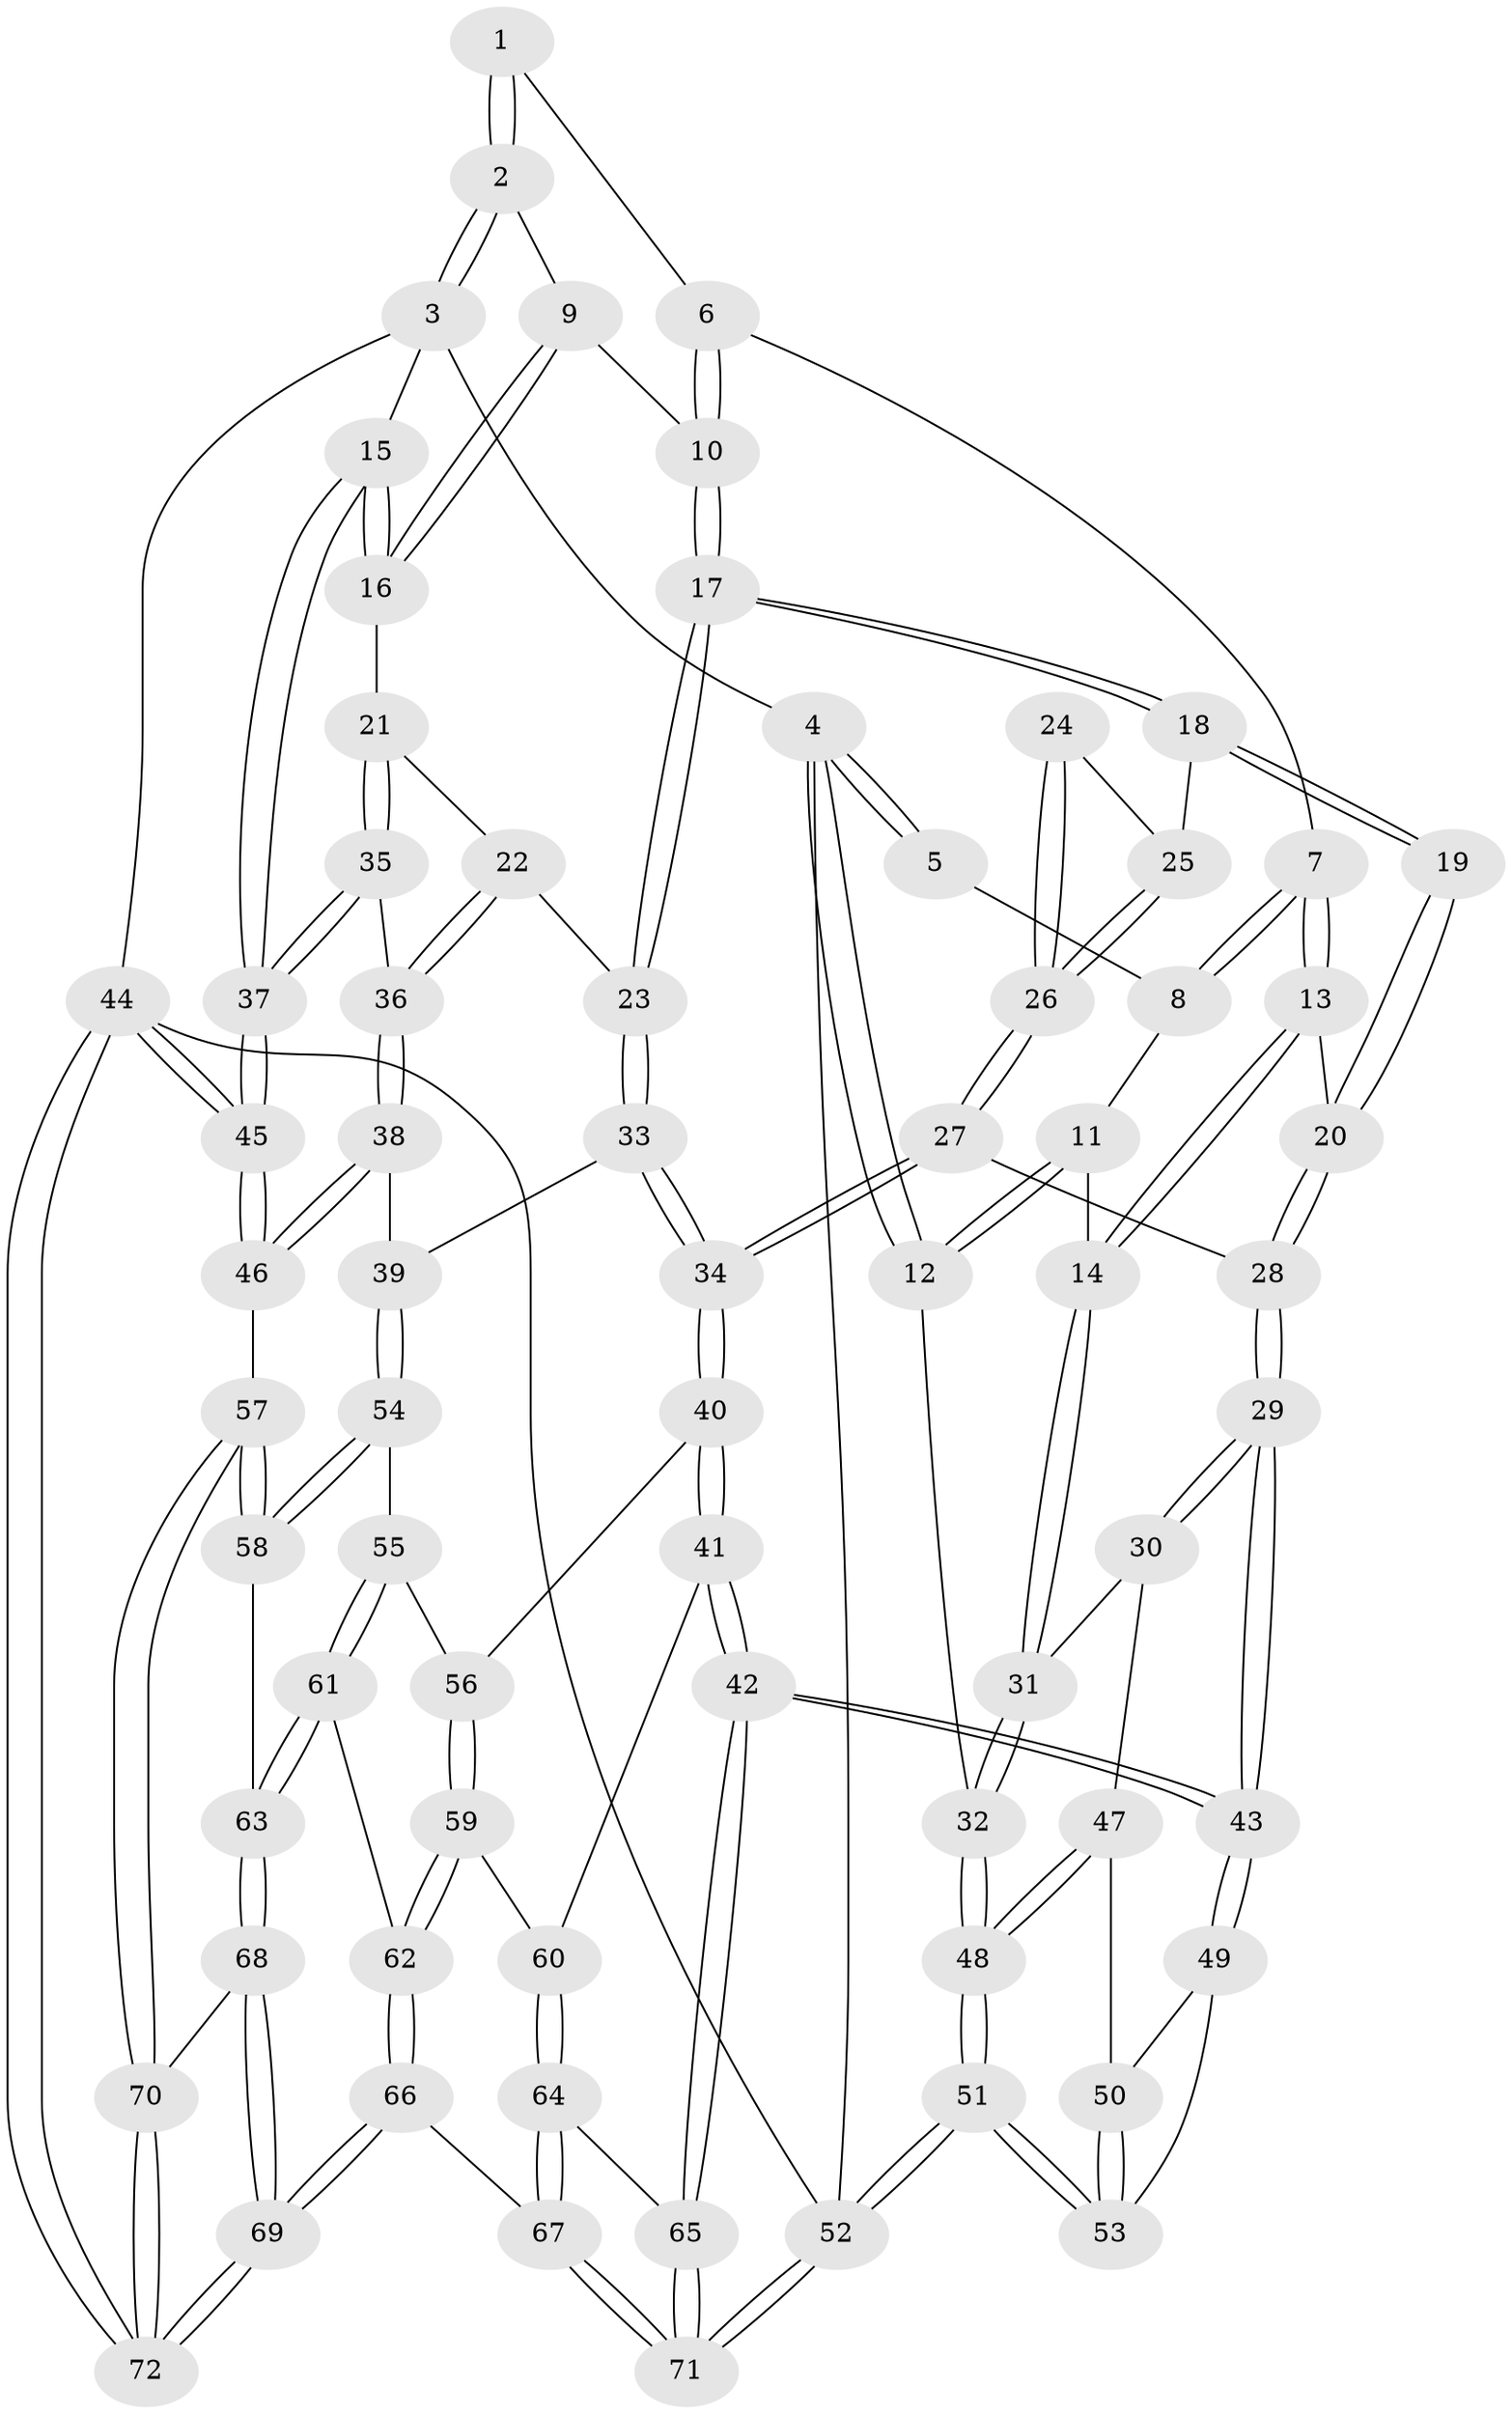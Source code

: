 // coarse degree distribution, {4: 0.4883720930232558, 5: 0.27906976744186046, 8: 0.023255813953488372, 3: 0.16279069767441862, 1: 0.023255813953488372, 6: 0.023255813953488372}
// Generated by graph-tools (version 1.1) at 2025/24/03/03/25 07:24:40]
// undirected, 72 vertices, 177 edges
graph export_dot {
graph [start="1"]
  node [color=gray90,style=filled];
  1 [pos="+0.32976552219676053+0"];
  2 [pos="+0.7986841577728774+0"];
  3 [pos="+1+0"];
  4 [pos="+0+0"];
  5 [pos="+0.03439546543132507+0"];
  6 [pos="+0.3148089801481839+0.12662104895772178"];
  7 [pos="+0.23918201650562146+0.1995392756403199"];
  8 [pos="+0.17343609041685937+0.14097574699529375"];
  9 [pos="+0.7207671871542698+0.06385094116941259"];
  10 [pos="+0.6898275567601689+0.10197494495563128"];
  11 [pos="+0+0.135047426149114"];
  12 [pos="+0+0.012493191324674052"];
  13 [pos="+0.23914697165400123+0.22383360943816838"];
  14 [pos="+0.10353590594611181+0.31755833633126457"];
  15 [pos="+1+0.3350115848739987"];
  16 [pos="+0.9246063216238585+0.36003909442746235"];
  17 [pos="+0.627669963387453+0.26906949839875743"];
  18 [pos="+0.548880353909289+0.29276130524712096"];
  19 [pos="+0.3204724824513663+0.2667801728638368"];
  20 [pos="+0.24439167695493125+0.23054471808761037"];
  21 [pos="+0.8844789245561018+0.43387887076950066"];
  22 [pos="+0.6875882734247533+0.38572547718296185"];
  23 [pos="+0.6468099175569487+0.36513289789717585"];
  24 [pos="+0.3752389002081859+0.3625956150440872"];
  25 [pos="+0.4899818827736497+0.3452740761616966"];
  26 [pos="+0.38021241635974345+0.4922364695551434"];
  27 [pos="+0.37228513604397545+0.5136109788841728"];
  28 [pos="+0.278766780369785+0.5111689155716195"];
  29 [pos="+0.22134289646302588+0.5450879635468846"];
  30 [pos="+0.18545206394769662+0.5435368721505408"];
  31 [pos="+0.06552456758600832+0.37108679277529805"];
  32 [pos="+0+0.4305029308335603"];
  33 [pos="+0.6184524049154289+0.4628312967628691"];
  34 [pos="+0.47538979865042885+0.5846535248042438"];
  35 [pos="+0.8944870133986235+0.527411092685768"];
  36 [pos="+0.8356634419048632+0.5629002607556515"];
  37 [pos="+1+0.6434396157833553"];
  38 [pos="+0.7963270030285378+0.6072121896175893"];
  39 [pos="+0.7427013010275834+0.6223996795316543"];
  40 [pos="+0.4811661590300116+0.6200744999993183"];
  41 [pos="+0.39099978187898965+0.7379759944006123"];
  42 [pos="+0.2970780017581369+0.8116172559570493"];
  43 [pos="+0.2890108868770368+0.8053009245421112"];
  44 [pos="+1+1"];
  45 [pos="+1+0.7598654690593712"];
  46 [pos="+0.9536875522179077+0.8021467615755274"];
  47 [pos="+0.13142321991706857+0.5778064489126219"];
  48 [pos="+0+0.5773844448188655"];
  49 [pos="+0.27664166833273557+0.8037025360163612"];
  50 [pos="+0.1113151625975385+0.6706007252519303"];
  51 [pos="+0+0.9478924575165777"];
  52 [pos="+0+1"];
  53 [pos="+0.019731884135230995+0.8097473482643986"];
  54 [pos="+0.724701334276502+0.6499204671296037"];
  55 [pos="+0.701356482953401+0.6744235409378021"];
  56 [pos="+0.5220536547189425+0.6531987524550039"];
  57 [pos="+0.9323827335233652+0.8145953234726857"];
  58 [pos="+0.8625913109069754+0.8100045456893394"];
  59 [pos="+0.5777191761465815+0.8253556747614709"];
  60 [pos="+0.5497356301020548+0.8354460687179647"];
  61 [pos="+0.6897640924173926+0.8214208233668835"];
  62 [pos="+0.5833502136614638+0.8272776764876208"];
  63 [pos="+0.6987819424176643+0.8292527489541561"];
  64 [pos="+0.5120335486376962+0.8643292856314406"];
  65 [pos="+0.30071823617044313+0.8275013183993839"];
  66 [pos="+0.5952662030806332+1"];
  67 [pos="+0.41511567734834626+1"];
  68 [pos="+0.7035946806985224+0.8610743250381062"];
  69 [pos="+0.6126668043581271+1"];
  70 [pos="+0.8479777339418026+0.9928187818862592"];
  71 [pos="+0.29021276869064844+1"];
  72 [pos="+0.8176828669801015+1"];
  1 -- 2;
  1 -- 2;
  1 -- 6;
  2 -- 3;
  2 -- 3;
  2 -- 9;
  3 -- 4;
  3 -- 15;
  3 -- 44;
  4 -- 5;
  4 -- 5;
  4 -- 12;
  4 -- 12;
  4 -- 52;
  5 -- 8;
  6 -- 7;
  6 -- 10;
  6 -- 10;
  7 -- 8;
  7 -- 8;
  7 -- 13;
  7 -- 13;
  8 -- 11;
  9 -- 10;
  9 -- 16;
  9 -- 16;
  10 -- 17;
  10 -- 17;
  11 -- 12;
  11 -- 12;
  11 -- 14;
  12 -- 32;
  13 -- 14;
  13 -- 14;
  13 -- 20;
  14 -- 31;
  14 -- 31;
  15 -- 16;
  15 -- 16;
  15 -- 37;
  15 -- 37;
  16 -- 21;
  17 -- 18;
  17 -- 18;
  17 -- 23;
  17 -- 23;
  18 -- 19;
  18 -- 19;
  18 -- 25;
  19 -- 20;
  19 -- 20;
  20 -- 28;
  20 -- 28;
  21 -- 22;
  21 -- 35;
  21 -- 35;
  22 -- 23;
  22 -- 36;
  22 -- 36;
  23 -- 33;
  23 -- 33;
  24 -- 25;
  24 -- 26;
  24 -- 26;
  25 -- 26;
  25 -- 26;
  26 -- 27;
  26 -- 27;
  27 -- 28;
  27 -- 34;
  27 -- 34;
  28 -- 29;
  28 -- 29;
  29 -- 30;
  29 -- 30;
  29 -- 43;
  29 -- 43;
  30 -- 31;
  30 -- 47;
  31 -- 32;
  31 -- 32;
  32 -- 48;
  32 -- 48;
  33 -- 34;
  33 -- 34;
  33 -- 39;
  34 -- 40;
  34 -- 40;
  35 -- 36;
  35 -- 37;
  35 -- 37;
  36 -- 38;
  36 -- 38;
  37 -- 45;
  37 -- 45;
  38 -- 39;
  38 -- 46;
  38 -- 46;
  39 -- 54;
  39 -- 54;
  40 -- 41;
  40 -- 41;
  40 -- 56;
  41 -- 42;
  41 -- 42;
  41 -- 60;
  42 -- 43;
  42 -- 43;
  42 -- 65;
  42 -- 65;
  43 -- 49;
  43 -- 49;
  44 -- 45;
  44 -- 45;
  44 -- 72;
  44 -- 72;
  44 -- 52;
  45 -- 46;
  45 -- 46;
  46 -- 57;
  47 -- 48;
  47 -- 48;
  47 -- 50;
  48 -- 51;
  48 -- 51;
  49 -- 50;
  49 -- 53;
  50 -- 53;
  50 -- 53;
  51 -- 52;
  51 -- 52;
  51 -- 53;
  51 -- 53;
  52 -- 71;
  52 -- 71;
  54 -- 55;
  54 -- 58;
  54 -- 58;
  55 -- 56;
  55 -- 61;
  55 -- 61;
  56 -- 59;
  56 -- 59;
  57 -- 58;
  57 -- 58;
  57 -- 70;
  57 -- 70;
  58 -- 63;
  59 -- 60;
  59 -- 62;
  59 -- 62;
  60 -- 64;
  60 -- 64;
  61 -- 62;
  61 -- 63;
  61 -- 63;
  62 -- 66;
  62 -- 66;
  63 -- 68;
  63 -- 68;
  64 -- 65;
  64 -- 67;
  64 -- 67;
  65 -- 71;
  65 -- 71;
  66 -- 67;
  66 -- 69;
  66 -- 69;
  67 -- 71;
  67 -- 71;
  68 -- 69;
  68 -- 69;
  68 -- 70;
  69 -- 72;
  69 -- 72;
  70 -- 72;
  70 -- 72;
}
